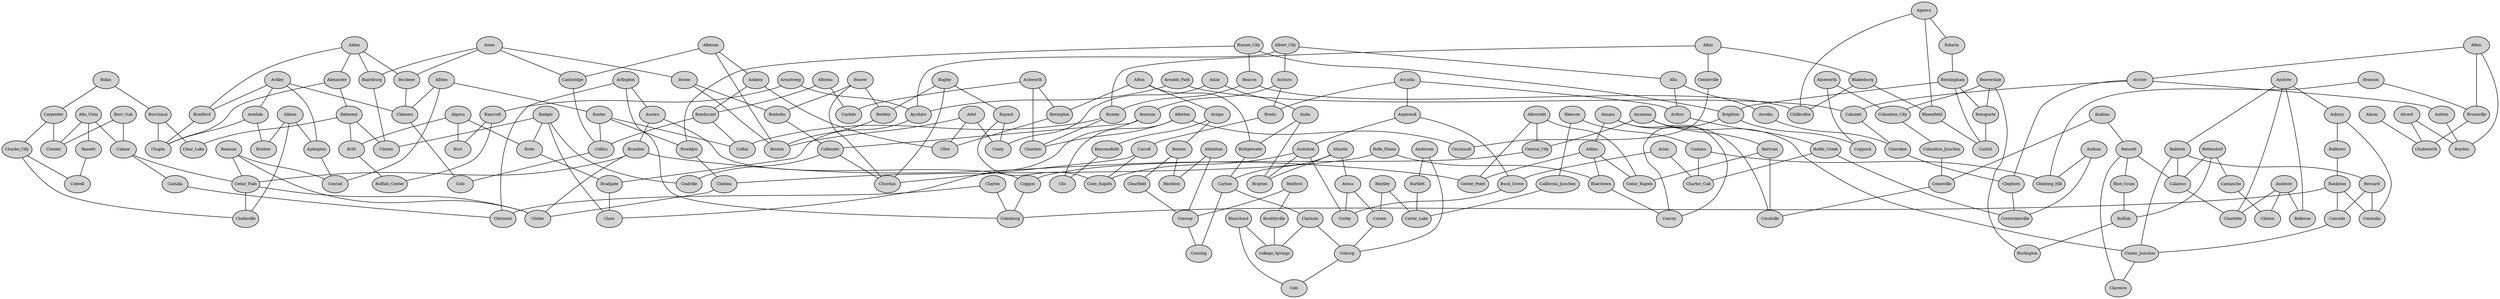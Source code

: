 graph geometric_spanner_greedy_spanner {
outputorder=edgesfirst;
node[fontsize=8, style=filled, margin="0.05,0.03"];
Ackley [pos="212.758,-465.261!"];
Ackworth [pos="206.835,-467.364!"];
Adair [pos="207.501,-473.215!"];
Adel [pos="208.072,-470.087!"];
Afton [pos="205.137,-470.99!"];
Agency [pos="204.975,-461.534!"];
Ainsworth [pos="206.445,-457.762!"];
Akron [pos="214.144,-482.797!"];
Albert_City [pos="213.91,-474.743!"];
Albia [pos="205.133,-464.029!"];
Albion [pos="210.562,-464.943!"];
Alburnett [pos="210.742,-458.093!"];
Alden [pos="212.601,-466.88!"];
Alexander [pos="214.029,-467.383!"];
Algona [pos="215.35,-471.165!"];
Alleman [pos="209.1,-468.058!"];
Allerton [pos="203.532,-466.826!"];
Allison [pos="213.764,-463.976!"];
Alta [pos="213.368,-476.453!"];
Alta_Vista [pos="215.993,-462.086!"];
Alton [pos="214.937,-480.053!"];
Altoona [pos="208.221,-467.323!"];
Alvord [pos="216.711,-481.506!"];
Amana [pos="209,-459.354!"];
Ames [pos="210.174,-468.1!"];
Anamosa [pos="210.542,-456.426!"];
Anderson [pos="204.007,-478.021!"];
Andover [pos="209.896,-451.259!"];
Andrew [pos="210.768,-452.962!"];
Anita [pos="207.226,-473.823!"];
Ankeny [pos="208.649,-468.029!"];
Anthon [pos="211.942,-479.333!"];
Aplington [pos="212.921,-464.422!"];
Arcadia [pos="210.436,-475.231!"];
Archer [pos="215.576,-478.729!"];
Aredale [pos="214.165,-465.027!"];
Arion [pos="209.746,-477.318!"];
Arispe [pos="204.747,-471.096!"];
Arlington [pos="213.746,-458.356!"];
Armstrong [pos="216.98,-472.392!"];
Arnolds_Park [pos="216.864,-475.619!"];
Arthur [pos="211.674,-476.738!"];
Asbury [pos="212.572,-453.758!"];
Ashton [pos="216.557,-478.956!"];
Aspinwall [pos="209.56,-475.678!"];
Atalissa [pos="207.856,-455.83!"];
Athelstan [pos="202.861,-472.711!"];
Atkins [pos="209.985,-459.311!"];
Atlantic [pos="207.018,-475.069!"];
Auburn [pos="211.257,-474.389!"];
Audubon [pos="208.59,-474.662!"];
Aurelia [pos="213.564,-477.183!"];
Aurora [pos="213.094,-458.643!"];
Avoca [pos="207.383,-476.69!"];
Ayrshire [pos="215.196,-474.164!"];
Badger [pos="213.072,-470.73!"];
Bagley [pos="209.231,-472.15!"];
Baldwin [pos="210.371,-454.208!"];
Balltown [pos="213.19,-454.344!"];
Bancroft [pos="216.464,-471.09!"];
Bankston [pos="212.593,-454.806!"];
Barnes_City [pos="207.535,-462.348!"];
Barnum [pos="212.543,-471.826!"];
Bartlett [pos="204.425,-478.975!"];
Bassett [pos="215.315,-462.577!"];
Batavia [pos="204.971,-460.837!"];
Battle_Creek [pos="211.578,-477.993!"];
Baxter [pos="209.131,-465.758!"];
Bayard [pos="209.26,-472.792!"];
Beacon [pos="206.385,-463.398!"];
Beaconsfield [pos="204.039,-470.253!"];
Beaman [pos="211.099,-464.118!"];
Beaver [pos="210.192,-470.711!"];
Beaverdale [pos="204.234,-456.042!"];
Bedford [pos="203.335,-473.607!"];
Belle_Plaine [pos="209.485,-461.391!"];
Bellevue [pos="211.293,-452.115!"];
Belmond [pos="214.23,-468.071!"];
Bennett [pos="208.701,-454.869!"];
Bentley [pos="206.885,-478.101!"];
Benton [pos="203.517,-471.791!"];
Berkley [pos="209.725,-470.573!"];
Bernard [pos="211.561,-454.159!"];
Bertram [pos="209.749,-457.677!"];
Bettendorf [pos="207.622,-452.578!"];
Bevington [pos="206.8,-468.921!"];
Birmingham [pos="204.395,-459.736!"];
Blairsburg [pos="212.4,-468.215!"];
Blairstown [pos="209.547,-460.422!"];
Blakesburg [pos="204.811,-463.17!"];
Blanchard [pos="202.896,-476.108!"];
Blencoe [pos="209.651,-480.404!"];
Blockton [pos="203.078,-472.386!"];
Bloomfield [pos="203.758,-462.075!"];
Blue_Grass [pos="207.548,-453.824!"];
Bode [pos="214.341,-471.448!"];
Bolan [pos="216.86,-465.597!"];
Bonaparte [pos="203.49,-459.016!"];
Bondurant [pos="208.503,-467.311!"];
Boone [pos="210.299,-469.401!"];
Bouton [pos="209.257,-470.046!"];
Boxholm [pos="210.879,-470.53!"];
Boyden [pos="215.955,-480.029!"];
Braddyville [pos="202.894,-475.15!"];
Bradford [pos="213.165,-466.225!"];
Bradgate [pos="214.015,-472.09!"];
Brandon [pos="211.572,-460.011!"];
Brayton [pos="207.722,-474.621!"];
Breda [pos="210.908,-474.885!"];
Bridgewater [pos="206.225,-473.344!"];
Brighton [pos="205.874,-459.098!"];
Bristow [pos="213.869,-464.537!"];
Britt [pos="215.489,-469.009!"];
Bronson [pos="212.054,-481.07!"];
Brooklyn [pos="208.668,-462.227!"];
Brunsville [pos="214.049,-481.346!"];
Buckeye [pos="212.086,-466.875!"];
Buck_Grove [pos="209.59,-476.981!"];
Buffalo [pos="207.282,-453.617!"];
Buffalo_Center [pos="216.929,-469.733!"];
Burchinal [pos="215.326,-466.391!"];
Burlington [pos="204.038,-455.565!"];
Burr_Oak [pos="217.294,-459.327!"];
Burt [pos="215.987,-471.098!"];
Bussey [pos="206.022,-464.413!"];
Calamus [pos="209.129,-453.791!"];
California_Junction [pos="207.793,-479.974!"];
Callender [pos="211.81,-471.479!"];
Calmar [pos="215.918,-459.32!"];
Calumet [pos="214.732,-477.75!"];
Camanche [pos="208.94,-451.281!"];
Cambridge [pos="209.492,-467.646!"];
Cantril [pos="203.221,-460.349!"];
Carbon [pos="205.25,-474.117!"];
Carlisle [pos="207.59,-467.426!"];
Carpenter [pos="217.075,-465.075!"];
Carroll [pos="210.329,-474.335!"];
Carson [pos="206.183,-477.09!"];
Carter_Lake [pos="206.453,-479.59!"];
Cascade [pos="211.509,-455.023!"];
Casey [pos="207.537,-472.606!"];
Castalia [pos="215.56,-458.381!"];
Castana [pos="210.372,-479.543!"];
Cedar_Falls [pos="212.639,-462.227!"];
Cedar_Rapids [pos="210.042,-458.22!"];
Center_Junction [pos="210.581,-455.435!"];
Center_Point [pos="210.954,-458.926!"];
Centerville [pos="203.671,-464.37!"];
Central_City [pos="211.019,-457.62!"];
Centralia [pos="212.361,-454.185!"];
Chapin [pos="214.168,-466.111!"];
Chariton [pos="205.069,-466.533!"];
Charles_City [pos="215.332,-463.362!"];
Charlotte [pos="209.802,-452.326!"];
Charter_Oak [pos="210.342,-477.958!"];
Chatsworth [pos="214.581,-482.582!"];
Chelsea [pos="209.596,-461.973!"];
Cherokee [pos="213.747,-477.758!"];
Chester [pos="217.455,-461.802!"];
Chillicothe [pos="205.428,-462.647!"];
Churdan [pos="210.76,-472.372!"];
Cincinnati [pos="203.154,-464.623!"];
Clare [pos="212.936,-471.728!"];
Clarence [pos="209.445,-455.283!"];
Clarinda [pos="203.71,-475.192!"];
Clarion [pos="213.658,-468.665!"];
Clarksville [pos="213.924,-463.338!"];
Clayton [pos="214.519,-455.737!"];
Clearfield [pos="204.003,-472.415!"];
Clear_Lake [pos="215.69,-466.897!"];
Cleghorn [pos="214.061,-478.564!"];
Clemons [pos="210.569,-465.78!"];
Clermont [pos="215.018,-458.262!"];
Climbing_Hill [pos="211.708,-480.389!"];
Clinton [pos="209.222,-450.944!"];
Clio [pos="203.175,-467.257!"];
Clive [pos="208.066,-468.989!"];
Clutier [pos="210.397,-462.011!"];
Coalville [pos="212.226,-470.629!"];
Coburg [pos="204.587,-476.322!"];
Coggon [pos="211.404,-457.652!"];
Coin [pos="203.272,-476.151!"];
Colesburg [pos="213.197,-456.01!"];
Colfax [pos="208.389,-466.226!"];
College_Springs [pos="203.096,-475.604!"];
Collins [pos="209.514,-466.532!"];
Colo [pos="210.089,-466.576!"];
Columbus_City [pos="206.293,-456.872!"];
Columbus_Junction [pos="206.4,-456.804!"];
Colwell [pos="215.779,-462.97!"];
Conesville [pos="206.91,-456.749!"];
Conrad [pos="211.124,-464.373!"];
Conroy [pos="208.646,-459.988!"];
Conway [pos="203.743,-473.094!"];
Coon_Rapids [pos="209.374,-473.392!"];
Coppock [pos="205.821,-458.574!"];
Coralville [pos="208.382,-457.902!"];
Corley [pos="207.893,-476.651!"];
Corning [pos="204.95,-473.704!"];
Correctionville [pos="212.375,-478.928!"];
Columbus_City -- Columbus_Junction
Beaman -- Conrad
Altoona -- Bondurant
Blue_Grass -- Buffalo
Arion -- Buck_Grove
Blanchard -- Coin
Central_City -- Coggon
Athelstan -- Blockton
Afton -- Arispe
Barnum -- Clare
Camanche -- Clinton
Alleman -- Ankeny
Bancroft -- Burt
Asbury -- Centralia
Akron -- Chatsworth
Beaver -- Berkley
Braddyville -- College_Springs
Carbon -- Corning
Avoca -- Corley
Columbus_Junction -- Conesville
Alden -- Buckeye
Beaverdale -- Burlington
Brighton -- Coppock
Blanchard -- College_Springs
Alburnett -- Central_City
Castalia -- Clermont
Allerton -- Clio
Bolan -- Carpenter
Alleman -- Cambridge
Allison -- Bristow
Aredale -- Bristow
Centerville -- Cincinnati
Collins -- Colo
Arcadia -- Breda
Belle_Plaine -- Chelsea
Anthon -- Correctionville
Charles_City -- Colwell
Aurelia -- Cherokee
Auburn -- Breda
Bassett -- Colwell
Adair -- Casey
Bayard -- Coon_Rapids
Bertram -- Cedar_Rapids
Burchinal -- Clear_Lake
Altoona -- Carlisle
Algona -- Burt
Bagley -- Bayard
Bedford -- Conway
Allison -- Clarksville
Bankston -- Centralia
Adair -- Anita
Agency -- Batavia
Berkley -- Bouton
Beaver -- Boxholm
Arlington -- Aurora
Alburnett -- Cedar_Rapids
Alexander -- Belmond
Bode -- Bradgate
Amana -- Conroy
Clearfield -- Conway
Ankeny -- Bondurant
Benton -- Blockton
Clarinda -- College_Springs
Andover -- Clinton
Balltown -- Bankston
Alta -- Aurelia
Ackworth -- Carlisle
Bronson -- Climbing_Hill
Benton -- Clearfield
Breda -- Carroll
Albion -- Conrad
Bernard -- Centralia
Chelsea -- Clutier
Blakesburg -- Chillicothe
Barnum -- Callender
Ames -- Cambridge
Belmond -- Clarion
Atlantic -- Brayton
Alta_Vista -- Bassett
Albion -- Clemons
Bennett -- Clarence
Asbury -- Balltown
Badger -- Coalville
Ackley -- Aplington
Alburnett -- Center_Point
Baxter -- Collins
Cherokee -- Cleghorn
Alden -- Bradford
Bernard -- Cascade
Audubon -- Brayton
Arion -- Charter_Oak
Baxter -- Colfax
Ainsworth -- Columbus_City
Albia -- Blakesburg
Clemons -- Colo
Anita -- Brayton
Callender -- Coalville
Allison -- Aplington
Athelstan -- Conway
Brooklyn -- Chelsea
Albia -- Bussey
Belle_Plaine -- Blairstown
Arcadia -- Aspinwall
Calumet -- Cherokee
Amana -- Atkins
Anamosa -- Center_Junction
Andrew -- Bellevue
Blairstown -- Conroy
Calmar -- Castalia
Archer -- Ashton
Badger -- Clare
Bradford -- Chapin
Cascade -- Center_Junction
Alton -- Boyden
Ainsworth -- Coppock
Anderson -- Bartlett
Atkins -- Center_Point
Ackley -- Bradford
Algona -- Bode
Andover -- Charlotte
Beacon -- Bussey
Anthon -- Climbing_Hill
Aredale -- Chapin
Bondurant -- Colfax
Atkins -- Cedar_Rapids
Bettendorf -- Buffalo
Adel -- Clive
Arispe -- Beaconsfield
Bankston -- Cascade
Anita -- Bridgewater
Cambridge -- Collins
Blencoe -- Castana
Ankeny -- Clive
Bradgate -- Clare
Barnes_City -- Brooklyn
Center_Junction -- Clarence
Birmingham -- Bonaparte
Andrew -- Charlotte
Bennett -- Calamus
Adel -- Bouton
Baldwin -- Bernard
Burchinal -- Chapin
Atkins -- Blairstown
Agency -- Chillicothe
Beacon -- Chillicothe
Boone -- Bouton
Battle_Creek -- Correctionville
Ashton -- Boyden
Bentley -- Carson
Battle_Creek -- Charter_Oak
Batavia -- Birmingham
Bridgewater -- Carbon
Baldwin -- Center_Junction
Brandon -- Center_Point
Arthur -- Battle_Creek
Avoca -- Carson
Bevington -- Clive
Boone -- Boxholm
Arlington -- Clermont
Bondurant -- Collins
Alexander -- Chapin
Atalissa -- Bennett
Anamosa -- Central_City
Archer -- Calumet
Aspinwall -- Buck_Grove
Ames -- Boone
Andrew -- Baldwin
Baldwin -- Calamus
Atalissa -- Conesville
Birmingham -- Cantril
Coburg -- Coin
Boxholm -- Callender
Agency -- Bloomfield
Blairsburg -- Clarion
Carroll -- Coon_Rapids
Brunsville -- Chatsworth
Bankston -- Colesburg
Alden -- Blairsburg
Clayton -- Colesburg
Conway -- Corning
Bonaparte -- Cantril
Burr_Oak -- Calmar
Callender -- Churdan
Bertram -- Coralville
California_Junction -- Carter_Lake
Armstrong -- Bancroft
Aspinwall -- Audubon
Charles_City -- Clarksville
Albert_City -- Ayrshire
Arispe -- Benton
Ackley -- Aredale
Clarinda -- Coburg
Bancroft -- Buffalo_Center
Badger -- Bode
Alton -- Archer
Anamosa -- Bertram
Alta_Vista -- Chester
Audubon -- Coon_Rapids
Albia -- Centerville
Alden -- Alexander
Blakesburg -- Bloomfield
Archer -- Cleghorn
Bagley -- Churdan
Bentley -- Carter_Lake
Bennett -- Blue_Grass
Barnes_City -- Beacon
Ackworth -- Bevington
Allerton -- Chariton
Alton -- Brunsville
Belmond -- Britt
Amana -- Coralville
Castana -- Climbing_Hill
Castana -- Charter_Oak
Bedford -- Braddyville
Birmingham -- Brighton
Britt -- Buffalo_Center
Calamus -- Charlotte
Andover -- Bellevue
Albion -- Baxter
Bagley -- Berkley
Alvord -- Boyden
Atlantic -- Avoca
Cedar_Falls -- Clarksville
Alta -- Arthur
Cleghorn -- Correctionville
Bolan -- Burchinal
Buck_Grove -- Corley
Bayard -- Casey
Beaver -- Churdan
Carson -- Coburg
Albert_City -- Alta
Anderson -- Coburg
Aplington -- Conrad
Bloomfield -- Cantril
Bettendorf -- Camanche
Conesville -- Coralville
Buckeye -- Clemons
Belmond -- Clear_Lake
Carbon -- Clarinda
Blencoe -- California_Junction
Bettendorf -- Calamus
Arcadia -- Arthur
Ackworth -- Chariton
Aurora -- Coggon
Andrew -- Asbury
Alleman -- Bouton
Atlantic -- Carbon
Carroll -- Churdan
Bronson -- Brunsville
Aurora -- Brandon
Audubon -- Corley
Bartlett -- Carter_Lake
Badger -- Clarion
Algona -- Britt
Arnolds_Park -- Ayrshire
Beaverdale -- Columbus_City
Beaman -- Clutier
Ames -- Blairsburg
Allerton -- Cincinnati
Ackley -- Clemons
Cedar_Falls -- Clutier
Ames -- Buckeye
Brandon -- Clutier
Bussey -- Chariton
Ayrshire -- Bradgate
Alvord -- Chatsworth
Arlington -- Colesburg
Coggon -- Colesburg
Beaman -- Cedar_Falls
Carpenter -- Charles_City
Brandon -- Cedar_Falls
Burr_Oak -- Chester
Armstrong -- Ayrshire
Clayton -- Clermont
Adel -- Casey
Afton -- Bridgewater
Afton -- Bevington
Albert_City -- Auburn
Alta_Vista -- Calmar
Auburn -- Barnum
Brighton -- Conroy
Bussey -- Colfax
Arnolds_Park -- Calumet
Beaverdale -- Bonaparte
Beaconsfield -- Clio
Carpenter -- Chester
Baxter -- Brooklyn
Barnes_City -- Brighton
Buffalo -- Burlington
Calmar -- Cedar_Falls
}
